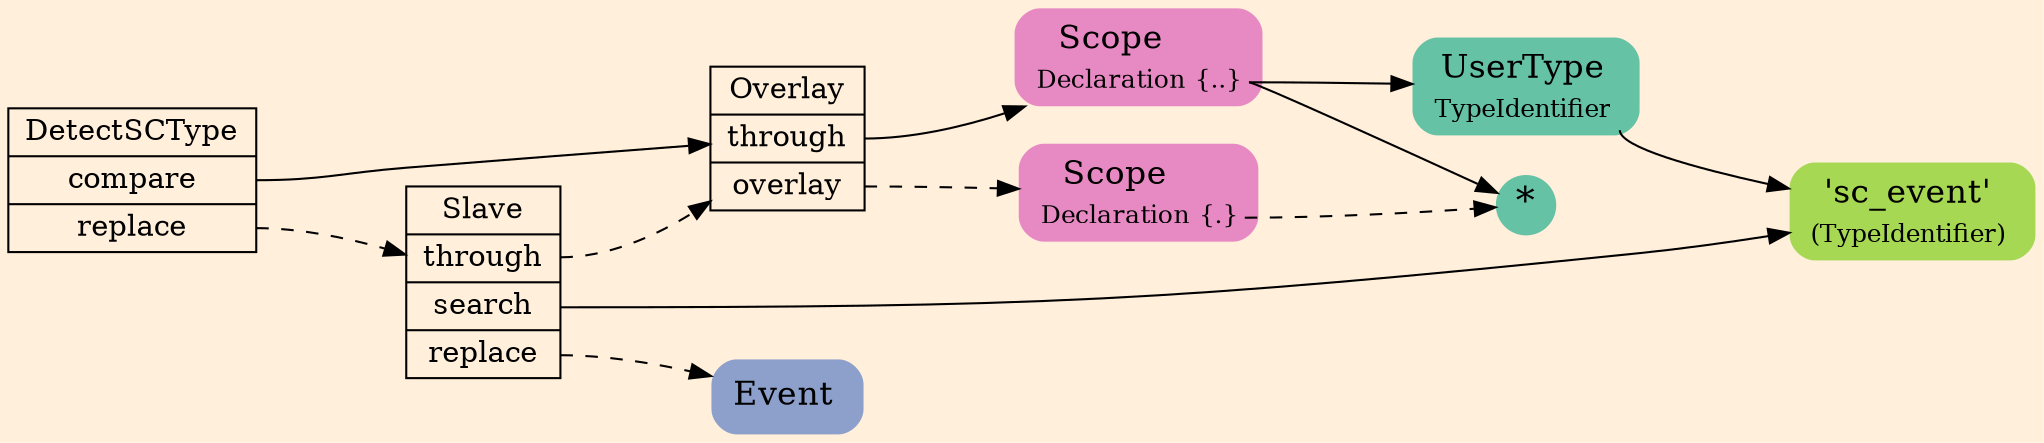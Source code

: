 digraph Inferno {
graph [
rankdir = "LR"
ranksep = 1.0
size = "14,20"
bgcolor = antiquewhite1
];
node [
];
"/CR#P0-0" [
shape = "record"
fillcolor = "transparent"
label = "<fixed> DetectSCType | <port0> compare | <port1> replace"
style = "filled"
fontsize = "14"
fillcolor = antiquewhite1
];
"/#B-3-0" [
shape = "record"
label = "<fixed> Overlay | <port0> through | <port1> overlay"
style = "filled"
fontsize = "14"
fillcolor = antiquewhite1
];
"/#B-2-1" [
shape = "plaintext"
fillcolor = "/set28/4"
label = <<TABLE BORDER="0" CELLBORDER="0" CELLSPACING="0">
 <TR>
  <TD><FONT POINT-SIZE="16.0">Scope</FONT></TD>
  <TD></TD>
 </TR>
 <TR>
  <TD>Declaration</TD>
  <TD PORT="port0">{..}</TD>
 </TR>
</TABLE>>
style = "rounded,filled"
fontsize = "12"
];
"/#B-2-3" [
shape = "circle"
fillcolor = "/set28/1"
label = <*>
style = "filled"
fontsize = "18"
penwidth = 0.0
fixedsize = true
width = 0.4
height = 0.4
];
"/#B-2-4" [
shape = "plaintext"
fillcolor = "/set28/1"
label = <<TABLE BORDER="0" CELLBORDER="0" CELLSPACING="0">
 <TR>
  <TD><FONT POINT-SIZE="16.0">UserType</FONT></TD>
  <TD></TD>
 </TR>
 <TR>
  <TD>TypeIdentifier</TD>
  <TD PORT="port0"></TD>
 </TR>
</TABLE>>
style = "rounded,filled"
fontsize = "12"
];
"/#B-2-5" [
shape = "plaintext"
fillcolor = "/set28/5"
label = <<TABLE BORDER="0" CELLBORDER="0" CELLSPACING="0">
 <TR>
  <TD><FONT POINT-SIZE="16.0">'sc_event'</FONT></TD>
  <TD></TD>
 </TR>
 <TR>
  <TD>(TypeIdentifier)</TD>
  <TD PORT="port0"></TD>
 </TR>
</TABLE>>
style = "rounded,filled"
fontsize = "12"
];
"/#B-2-2" [
shape = "plaintext"
fillcolor = "/set28/4"
label = <<TABLE BORDER="0" CELLBORDER="0" CELLSPACING="0">
 <TR>
  <TD><FONT POINT-SIZE="16.0">Scope</FONT></TD>
  <TD></TD>
 </TR>
 <TR>
  <TD>Declaration</TD>
  <TD PORT="port0">{.}</TD>
 </TR>
</TABLE>>
style = "rounded,filled"
fontsize = "12"
];
"/#B-2-6" [
shape = "record"
label = "<fixed> Slave | <port0> through | <port1> search | <port2> replace"
style = "filled"
fontsize = "14"
fillcolor = antiquewhite1
];
"/#B-2-0" [
shape = "plaintext"
fillcolor = "/set28/3"
label = <<TABLE BORDER="0" CELLBORDER="0" CELLSPACING="0">
 <TR>
  <TD><FONT POINT-SIZE="16.0">Event</FONT></TD>
  <TD></TD>
 </TR>
</TABLE>>
style = "rounded,filled"
fontsize = "12"
];
"/CR#P0-0":port0 -> "/#B-3-0" [style="solid"
];
"/CR#P0-0":port1 -> "/#B-2-6" [style="dashed"
];
"/#B-3-0":port0 -> "/#B-2-1" [style="solid"
];
"/#B-3-0":port1 -> "/#B-2-2" [style="dashed"
];
"/#B-2-1":port0 -> "/#B-2-3" [style="solid"
];
"/#B-2-1":port0 -> "/#B-2-4" [style="solid"
];
"/#B-2-4":port0 -> "/#B-2-5" [style="solid"
];
"/#B-2-2":port0 -> "/#B-2-3" [style="dashed"
];
"/#B-2-6":port0 -> "/#B-3-0" [style="dashed"
];
"/#B-2-6":port1 -> "/#B-2-5" [style="solid"
];
"/#B-2-6":port2 -> "/#B-2-0" [style="dashed"
];
}
